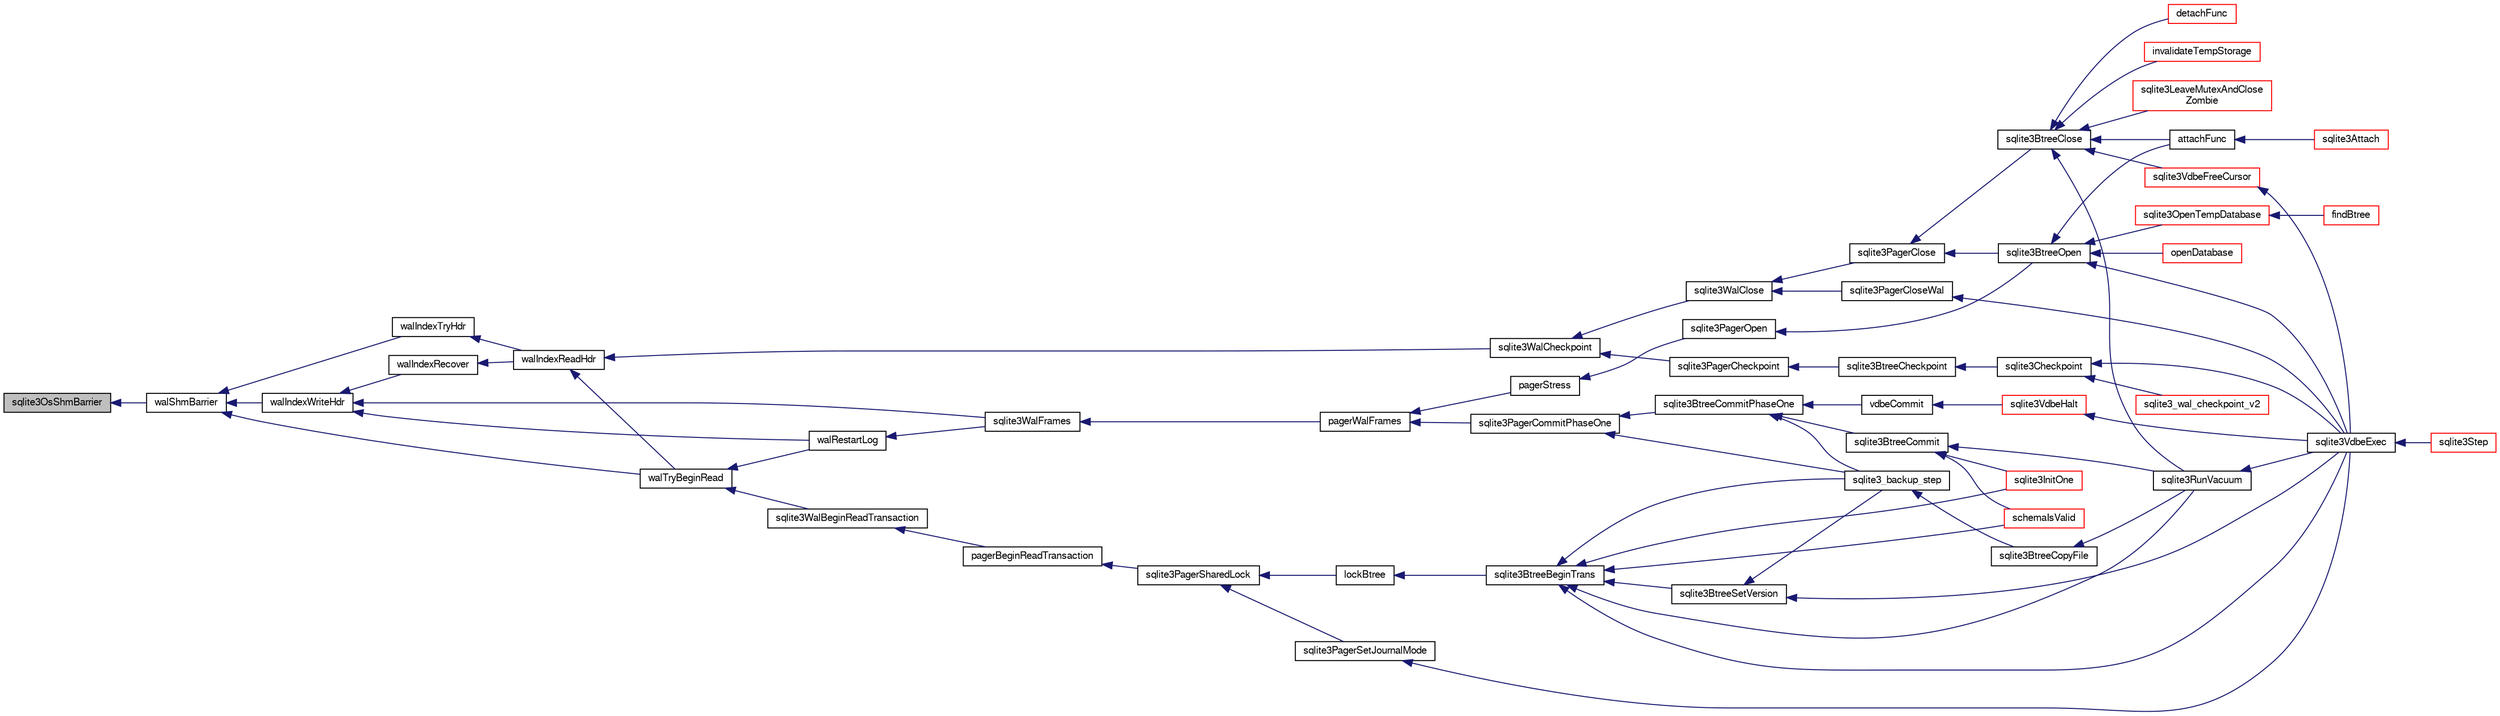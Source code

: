 digraph "sqlite3OsShmBarrier"
{
  edge [fontname="FreeSans",fontsize="10",labelfontname="FreeSans",labelfontsize="10"];
  node [fontname="FreeSans",fontsize="10",shape=record];
  rankdir="LR";
  Node617455 [label="sqlite3OsShmBarrier",height=0.2,width=0.4,color="black", fillcolor="grey75", style="filled", fontcolor="black"];
  Node617455 -> Node617456 [dir="back",color="midnightblue",fontsize="10",style="solid",fontname="FreeSans"];
  Node617456 [label="walShmBarrier",height=0.2,width=0.4,color="black", fillcolor="white", style="filled",URL="$sqlite3_8c.html#ad2521f6deb16bf6c132c44687dd5fd4b"];
  Node617456 -> Node617457 [dir="back",color="midnightblue",fontsize="10",style="solid",fontname="FreeSans"];
  Node617457 [label="walIndexWriteHdr",height=0.2,width=0.4,color="black", fillcolor="white", style="filled",URL="$sqlite3_8c.html#abcf92b15f0a35c95fca402459f96c2a6"];
  Node617457 -> Node617458 [dir="back",color="midnightblue",fontsize="10",style="solid",fontname="FreeSans"];
  Node617458 [label="walIndexRecover",height=0.2,width=0.4,color="black", fillcolor="white", style="filled",URL="$sqlite3_8c.html#ab4ee99f3710323acbeb6c495dd18d205"];
  Node617458 -> Node617459 [dir="back",color="midnightblue",fontsize="10",style="solid",fontname="FreeSans"];
  Node617459 [label="walIndexReadHdr",height=0.2,width=0.4,color="black", fillcolor="white", style="filled",URL="$sqlite3_8c.html#a66529e9c71a2bef92c4eb34bdd3a72a2"];
  Node617459 -> Node617460 [dir="back",color="midnightblue",fontsize="10",style="solid",fontname="FreeSans"];
  Node617460 [label="walTryBeginRead",height=0.2,width=0.4,color="black", fillcolor="white", style="filled",URL="$sqlite3_8c.html#a7145b08b2ade973da4b1f5882e2fa21f"];
  Node617460 -> Node617461 [dir="back",color="midnightblue",fontsize="10",style="solid",fontname="FreeSans"];
  Node617461 [label="sqlite3WalBeginReadTransaction",height=0.2,width=0.4,color="black", fillcolor="white", style="filled",URL="$sqlite3_8c.html#a4a23329d9a3206642b307e6d22635f95"];
  Node617461 -> Node617462 [dir="back",color="midnightblue",fontsize="10",style="solid",fontname="FreeSans"];
  Node617462 [label="pagerBeginReadTransaction",height=0.2,width=0.4,color="black", fillcolor="white", style="filled",URL="$sqlite3_8c.html#a4a484b6c404f96050418d965e3cc17a1"];
  Node617462 -> Node617463 [dir="back",color="midnightblue",fontsize="10",style="solid",fontname="FreeSans"];
  Node617463 [label="sqlite3PagerSharedLock",height=0.2,width=0.4,color="black", fillcolor="white", style="filled",URL="$sqlite3_8c.html#a58c197b629fb6eaacf96c7add57c70df"];
  Node617463 -> Node617464 [dir="back",color="midnightblue",fontsize="10",style="solid",fontname="FreeSans"];
  Node617464 [label="sqlite3PagerSetJournalMode",height=0.2,width=0.4,color="black", fillcolor="white", style="filled",URL="$sqlite3_8c.html#afb929a0a4553cda84de16180ddbd09f7"];
  Node617464 -> Node617465 [dir="back",color="midnightblue",fontsize="10",style="solid",fontname="FreeSans"];
  Node617465 [label="sqlite3VdbeExec",height=0.2,width=0.4,color="black", fillcolor="white", style="filled",URL="$sqlite3_8c.html#a8ce40a614bdc56719c4d642b1e4dfb21"];
  Node617465 -> Node617466 [dir="back",color="midnightblue",fontsize="10",style="solid",fontname="FreeSans"];
  Node617466 [label="sqlite3Step",height=0.2,width=0.4,color="red", fillcolor="white", style="filled",URL="$sqlite3_8c.html#a3f2872e873e2758a4beedad1d5113554"];
  Node617463 -> Node617726 [dir="back",color="midnightblue",fontsize="10",style="solid",fontname="FreeSans"];
  Node617726 [label="lockBtree",height=0.2,width=0.4,color="black", fillcolor="white", style="filled",URL="$sqlite3_8c.html#a5b808194d3178be15705a420265cee9d"];
  Node617726 -> Node617727 [dir="back",color="midnightblue",fontsize="10",style="solid",fontname="FreeSans"];
  Node617727 [label="sqlite3BtreeBeginTrans",height=0.2,width=0.4,color="black", fillcolor="white", style="filled",URL="$sqlite3_8c.html#a52d6706df15c67c22aa7d0e290c16bf5"];
  Node617727 -> Node617728 [dir="back",color="midnightblue",fontsize="10",style="solid",fontname="FreeSans"];
  Node617728 [label="sqlite3BtreeSetVersion",height=0.2,width=0.4,color="black", fillcolor="white", style="filled",URL="$sqlite3_8c.html#a2db3061b5c557699a47415ca0342ba01"];
  Node617728 -> Node617678 [dir="back",color="midnightblue",fontsize="10",style="solid",fontname="FreeSans"];
  Node617678 [label="sqlite3_backup_step",height=0.2,width=0.4,color="black", fillcolor="white", style="filled",URL="$sqlite3_8h.html#a1699b75e98d082eebc465a9e64c35269"];
  Node617678 -> Node617679 [dir="back",color="midnightblue",fontsize="10",style="solid",fontname="FreeSans"];
  Node617679 [label="sqlite3BtreeCopyFile",height=0.2,width=0.4,color="black", fillcolor="white", style="filled",URL="$sqlite3_8c.html#a4d9e19a79f0d5c1dfcef0bd137ae83f9"];
  Node617679 -> Node617651 [dir="back",color="midnightblue",fontsize="10",style="solid",fontname="FreeSans"];
  Node617651 [label="sqlite3RunVacuum",height=0.2,width=0.4,color="black", fillcolor="white", style="filled",URL="$sqlite3_8c.html#a5e83ddc7b3e7e8e79ad5d1fc92de1d2f"];
  Node617651 -> Node617465 [dir="back",color="midnightblue",fontsize="10",style="solid",fontname="FreeSans"];
  Node617728 -> Node617465 [dir="back",color="midnightblue",fontsize="10",style="solid",fontname="FreeSans"];
  Node617727 -> Node617678 [dir="back",color="midnightblue",fontsize="10",style="solid",fontname="FreeSans"];
  Node617727 -> Node617465 [dir="back",color="midnightblue",fontsize="10",style="solid",fontname="FreeSans"];
  Node617727 -> Node617491 [dir="back",color="midnightblue",fontsize="10",style="solid",fontname="FreeSans"];
  Node617491 [label="sqlite3InitOne",height=0.2,width=0.4,color="red", fillcolor="white", style="filled",URL="$sqlite3_8c.html#ac4318b25df65269906b0379251fe9b85"];
  Node617727 -> Node617676 [dir="back",color="midnightblue",fontsize="10",style="solid",fontname="FreeSans"];
  Node617676 [label="schemaIsValid",height=0.2,width=0.4,color="red", fillcolor="white", style="filled",URL="$sqlite3_8c.html#a7c466fe28e7ca6f46b8bf72c46d9738d"];
  Node617727 -> Node617651 [dir="back",color="midnightblue",fontsize="10",style="solid",fontname="FreeSans"];
  Node617460 -> Node617729 [dir="back",color="midnightblue",fontsize="10",style="solid",fontname="FreeSans"];
  Node617729 [label="walRestartLog",height=0.2,width=0.4,color="black", fillcolor="white", style="filled",URL="$sqlite3_8c.html#a12a2a8718a33ce32fc99f83239a4d491"];
  Node617729 -> Node617730 [dir="back",color="midnightblue",fontsize="10",style="solid",fontname="FreeSans"];
  Node617730 [label="sqlite3WalFrames",height=0.2,width=0.4,color="black", fillcolor="white", style="filled",URL="$sqlite3_8c.html#af9606aac275558d3b96c83b2bff2d717"];
  Node617730 -> Node617731 [dir="back",color="midnightblue",fontsize="10",style="solid",fontname="FreeSans"];
  Node617731 [label="pagerWalFrames",height=0.2,width=0.4,color="black", fillcolor="white", style="filled",URL="$sqlite3_8c.html#a1675dba6bfeb50d8aa8a0509103fd004"];
  Node617731 -> Node617732 [dir="back",color="midnightblue",fontsize="10",style="solid",fontname="FreeSans"];
  Node617732 [label="pagerStress",height=0.2,width=0.4,color="black", fillcolor="white", style="filled",URL="$sqlite3_8c.html#abb21a3a371038e9e3e69af0f21a1b386"];
  Node617732 -> Node617733 [dir="back",color="midnightblue",fontsize="10",style="solid",fontname="FreeSans"];
  Node617733 [label="sqlite3PagerOpen",height=0.2,width=0.4,color="black", fillcolor="white", style="filled",URL="$sqlite3_8c.html#a5b4a74e8a1754922c482b7af19b30611"];
  Node617733 -> Node617734 [dir="back",color="midnightblue",fontsize="10",style="solid",fontname="FreeSans"];
  Node617734 [label="sqlite3BtreeOpen",height=0.2,width=0.4,color="black", fillcolor="white", style="filled",URL="$sqlite3_8c.html#a13dcb44dc34af6ce9d38de9c5aa975f9"];
  Node617734 -> Node617465 [dir="back",color="midnightblue",fontsize="10",style="solid",fontname="FreeSans"];
  Node617734 -> Node617493 [dir="back",color="midnightblue",fontsize="10",style="solid",fontname="FreeSans"];
  Node617493 [label="attachFunc",height=0.2,width=0.4,color="black", fillcolor="white", style="filled",URL="$sqlite3_8c.html#a69cb751a7da501b9a0aa37e0d7c3eaf7"];
  Node617493 -> Node617494 [dir="back",color="midnightblue",fontsize="10",style="solid",fontname="FreeSans"];
  Node617494 [label="sqlite3Attach",height=0.2,width=0.4,color="red", fillcolor="white", style="filled",URL="$sqlite3_8c.html#ae0907fe0b43cc1b4c7e6a16213e8546f"];
  Node617734 -> Node617735 [dir="back",color="midnightblue",fontsize="10",style="solid",fontname="FreeSans"];
  Node617735 [label="sqlite3OpenTempDatabase",height=0.2,width=0.4,color="red", fillcolor="white", style="filled",URL="$sqlite3_8c.html#aaf3088380b731428b72d3b5777f93755"];
  Node617735 -> Node617670 [dir="back",color="midnightblue",fontsize="10",style="solid",fontname="FreeSans"];
  Node617670 [label="findBtree",height=0.2,width=0.4,color="red", fillcolor="white", style="filled",URL="$sqlite3_8c.html#ab4ee5743b77efd7f8832bf0b9315f973"];
  Node617734 -> Node617700 [dir="back",color="midnightblue",fontsize="10",style="solid",fontname="FreeSans"];
  Node617700 [label="openDatabase",height=0.2,width=0.4,color="red", fillcolor="white", style="filled",URL="$sqlite3_8c.html#a6a9c3bc3a64234e863413f41db473758"];
  Node617731 -> Node617740 [dir="back",color="midnightblue",fontsize="10",style="solid",fontname="FreeSans"];
  Node617740 [label="sqlite3PagerCommitPhaseOne",height=0.2,width=0.4,color="black", fillcolor="white", style="filled",URL="$sqlite3_8c.html#a2baf986bff9120486e9acc5951494ea7"];
  Node617740 -> Node617741 [dir="back",color="midnightblue",fontsize="10",style="solid",fontname="FreeSans"];
  Node617741 [label="sqlite3BtreeCommitPhaseOne",height=0.2,width=0.4,color="black", fillcolor="white", style="filled",URL="$sqlite3_8c.html#ae266cba101e64ad99a166f237532e262"];
  Node617741 -> Node617742 [dir="back",color="midnightblue",fontsize="10",style="solid",fontname="FreeSans"];
  Node617742 [label="sqlite3BtreeCommit",height=0.2,width=0.4,color="black", fillcolor="white", style="filled",URL="$sqlite3_8c.html#a8e56ab314556935f9f73080147d26419"];
  Node617742 -> Node617491 [dir="back",color="midnightblue",fontsize="10",style="solid",fontname="FreeSans"];
  Node617742 -> Node617676 [dir="back",color="midnightblue",fontsize="10",style="solid",fontname="FreeSans"];
  Node617742 -> Node617651 [dir="back",color="midnightblue",fontsize="10",style="solid",fontname="FreeSans"];
  Node617741 -> Node617678 [dir="back",color="midnightblue",fontsize="10",style="solid",fontname="FreeSans"];
  Node617741 -> Node617743 [dir="back",color="midnightblue",fontsize="10",style="solid",fontname="FreeSans"];
  Node617743 [label="vdbeCommit",height=0.2,width=0.4,color="black", fillcolor="white", style="filled",URL="$sqlite3_8c.html#a5d7f1e0625451b987728f600cfe1b92d"];
  Node617743 -> Node617684 [dir="back",color="midnightblue",fontsize="10",style="solid",fontname="FreeSans"];
  Node617684 [label="sqlite3VdbeHalt",height=0.2,width=0.4,color="red", fillcolor="white", style="filled",URL="$sqlite3_8c.html#a8d1d99703d999190fbc35ecc981cb709"];
  Node617684 -> Node617465 [dir="back",color="midnightblue",fontsize="10",style="solid",fontname="FreeSans"];
  Node617740 -> Node617678 [dir="back",color="midnightblue",fontsize="10",style="solid",fontname="FreeSans"];
  Node617459 -> Node617744 [dir="back",color="midnightblue",fontsize="10",style="solid",fontname="FreeSans"];
  Node617744 [label="sqlite3WalCheckpoint",height=0.2,width=0.4,color="black", fillcolor="white", style="filled",URL="$sqlite3_8c.html#a58bec6523fa854142169cdff1fbb8e5f"];
  Node617744 -> Node617745 [dir="back",color="midnightblue",fontsize="10",style="solid",fontname="FreeSans"];
  Node617745 [label="sqlite3PagerCheckpoint",height=0.2,width=0.4,color="black", fillcolor="white", style="filled",URL="$sqlite3_8c.html#a51b879bda409240901c1443161246045"];
  Node617745 -> Node617746 [dir="back",color="midnightblue",fontsize="10",style="solid",fontname="FreeSans"];
  Node617746 [label="sqlite3BtreeCheckpoint",height=0.2,width=0.4,color="black", fillcolor="white", style="filled",URL="$sqlite3_8c.html#a7aa6f5fb12dca5d734397768e90ae119"];
  Node617746 -> Node617747 [dir="back",color="midnightblue",fontsize="10",style="solid",fontname="FreeSans"];
  Node617747 [label="sqlite3Checkpoint",height=0.2,width=0.4,color="black", fillcolor="white", style="filled",URL="$sqlite3_8c.html#a0f0ad6a031e74ddb47bdc701d23bf3e1"];
  Node617747 -> Node617465 [dir="back",color="midnightblue",fontsize="10",style="solid",fontname="FreeSans"];
  Node617747 -> Node617748 [dir="back",color="midnightblue",fontsize="10",style="solid",fontname="FreeSans"];
  Node617748 [label="sqlite3_wal_checkpoint_v2",height=0.2,width=0.4,color="red", fillcolor="white", style="filled",URL="$sqlite3_8h.html#a074441ba2d0426a8684cc2d379e74163"];
  Node617744 -> Node617752 [dir="back",color="midnightblue",fontsize="10",style="solid",fontname="FreeSans"];
  Node617752 [label="sqlite3WalClose",height=0.2,width=0.4,color="black", fillcolor="white", style="filled",URL="$sqlite3_8c.html#abfd7d36ec6ea41ecb2717dd4c6b0571e"];
  Node617752 -> Node617753 [dir="back",color="midnightblue",fontsize="10",style="solid",fontname="FreeSans"];
  Node617753 [label="sqlite3PagerClose",height=0.2,width=0.4,color="black", fillcolor="white", style="filled",URL="$sqlite3_8c.html#af94b1f96b60689fd09422cce2c85f53f"];
  Node617753 -> Node617734 [dir="back",color="midnightblue",fontsize="10",style="solid",fontname="FreeSans"];
  Node617753 -> Node617754 [dir="back",color="midnightblue",fontsize="10",style="solid",fontname="FreeSans"];
  Node617754 [label="sqlite3BtreeClose",height=0.2,width=0.4,color="black", fillcolor="white", style="filled",URL="$sqlite3_8c.html#a729b65009b66a99200496b09c124df01"];
  Node617754 -> Node617755 [dir="back",color="midnightblue",fontsize="10",style="solid",fontname="FreeSans"];
  Node617755 [label="sqlite3VdbeFreeCursor",height=0.2,width=0.4,color="red", fillcolor="white", style="filled",URL="$sqlite3_8c.html#a0f9084083e1d0639708934630f33d6ef"];
  Node617755 -> Node617465 [dir="back",color="midnightblue",fontsize="10",style="solid",fontname="FreeSans"];
  Node617754 -> Node617493 [dir="back",color="midnightblue",fontsize="10",style="solid",fontname="FreeSans"];
  Node617754 -> Node617680 [dir="back",color="midnightblue",fontsize="10",style="solid",fontname="FreeSans"];
  Node617680 [label="detachFunc",height=0.2,width=0.4,color="red", fillcolor="white", style="filled",URL="$sqlite3_8c.html#a2b3dd04cb87abd088926ab0082a60b77"];
  Node617754 -> Node617681 [dir="back",color="midnightblue",fontsize="10",style="solid",fontname="FreeSans"];
  Node617681 [label="invalidateTempStorage",height=0.2,width=0.4,color="red", fillcolor="white", style="filled",URL="$sqlite3_8c.html#a759777a1eb3c3e96a5af94932b39e69a"];
  Node617754 -> Node617651 [dir="back",color="midnightblue",fontsize="10",style="solid",fontname="FreeSans"];
  Node617754 -> Node617694 [dir="back",color="midnightblue",fontsize="10",style="solid",fontname="FreeSans"];
  Node617694 [label="sqlite3LeaveMutexAndClose\lZombie",height=0.2,width=0.4,color="red", fillcolor="white", style="filled",URL="$sqlite3_8c.html#afe3a37c29dcb0fe9fc15fe07a3976f59"];
  Node617752 -> Node617759 [dir="back",color="midnightblue",fontsize="10",style="solid",fontname="FreeSans"];
  Node617759 [label="sqlite3PagerCloseWal",height=0.2,width=0.4,color="black", fillcolor="white", style="filled",URL="$sqlite3_8c.html#ac62d7d3d29214a7cad25fdd88e7c7a74"];
  Node617759 -> Node617465 [dir="back",color="midnightblue",fontsize="10",style="solid",fontname="FreeSans"];
  Node617457 -> Node617729 [dir="back",color="midnightblue",fontsize="10",style="solid",fontname="FreeSans"];
  Node617457 -> Node617730 [dir="back",color="midnightblue",fontsize="10",style="solid",fontname="FreeSans"];
  Node617456 -> Node617760 [dir="back",color="midnightblue",fontsize="10",style="solid",fontname="FreeSans"];
  Node617760 [label="walIndexTryHdr",height=0.2,width=0.4,color="black", fillcolor="white", style="filled",URL="$sqlite3_8c.html#ade661e556c040b7730356a57222d3ad2"];
  Node617760 -> Node617459 [dir="back",color="midnightblue",fontsize="10",style="solid",fontname="FreeSans"];
  Node617456 -> Node617460 [dir="back",color="midnightblue",fontsize="10",style="solid",fontname="FreeSans"];
}
